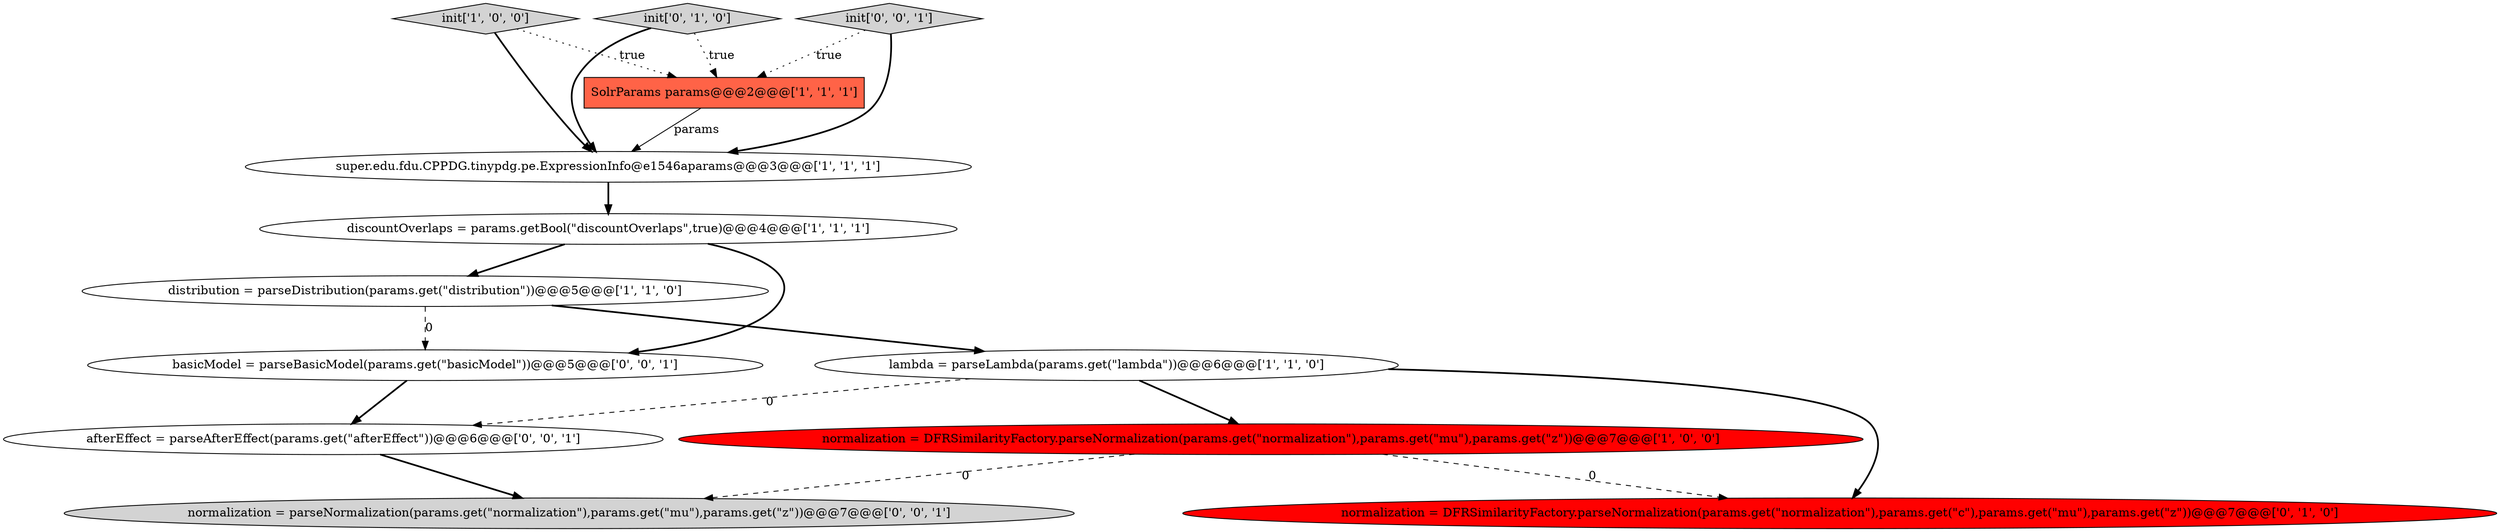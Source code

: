 digraph {
12 [style = filled, label = "normalization = parseNormalization(params.get(\"normalization\"),params.get(\"mu\"),params.get(\"z\"))@@@7@@@['0', '0', '1']", fillcolor = lightgray, shape = ellipse image = "AAA0AAABBB3BBB"];
0 [style = filled, label = "discountOverlaps = params.getBool(\"discountOverlaps\",true)@@@4@@@['1', '1', '1']", fillcolor = white, shape = ellipse image = "AAA0AAABBB1BBB"];
3 [style = filled, label = "init['1', '0', '0']", fillcolor = lightgray, shape = diamond image = "AAA0AAABBB1BBB"];
2 [style = filled, label = "distribution = parseDistribution(params.get(\"distribution\"))@@@5@@@['1', '1', '0']", fillcolor = white, shape = ellipse image = "AAA0AAABBB1BBB"];
5 [style = filled, label = "lambda = parseLambda(params.get(\"lambda\"))@@@6@@@['1', '1', '0']", fillcolor = white, shape = ellipse image = "AAA0AAABBB1BBB"];
10 [style = filled, label = "basicModel = parseBasicModel(params.get(\"basicModel\"))@@@5@@@['0', '0', '1']", fillcolor = white, shape = ellipse image = "AAA0AAABBB3BBB"];
4 [style = filled, label = "normalization = DFRSimilarityFactory.parseNormalization(params.get(\"normalization\"),params.get(\"mu\"),params.get(\"z\"))@@@7@@@['1', '0', '0']", fillcolor = red, shape = ellipse image = "AAA1AAABBB1BBB"];
7 [style = filled, label = "normalization = DFRSimilarityFactory.parseNormalization(params.get(\"normalization\"),params.get(\"c\"),params.get(\"mu\"),params.get(\"z\"))@@@7@@@['0', '1', '0']", fillcolor = red, shape = ellipse image = "AAA1AAABBB2BBB"];
8 [style = filled, label = "init['0', '1', '0']", fillcolor = lightgray, shape = diamond image = "AAA0AAABBB2BBB"];
1 [style = filled, label = "SolrParams params@@@2@@@['1', '1', '1']", fillcolor = tomato, shape = box image = "AAA0AAABBB1BBB"];
6 [style = filled, label = "super.edu.fdu.CPPDG.tinypdg.pe.ExpressionInfo@e1546aparams@@@3@@@['1', '1', '1']", fillcolor = white, shape = ellipse image = "AAA0AAABBB1BBB"];
9 [style = filled, label = "init['0', '0', '1']", fillcolor = lightgray, shape = diamond image = "AAA0AAABBB3BBB"];
11 [style = filled, label = "afterEffect = parseAfterEffect(params.get(\"afterEffect\"))@@@6@@@['0', '0', '1']", fillcolor = white, shape = ellipse image = "AAA0AAABBB3BBB"];
8->1 [style = dotted, label="true"];
5->7 [style = bold, label=""];
3->6 [style = bold, label=""];
0->10 [style = bold, label=""];
8->6 [style = bold, label=""];
6->0 [style = bold, label=""];
0->2 [style = bold, label=""];
11->12 [style = bold, label=""];
1->6 [style = solid, label="params"];
4->12 [style = dashed, label="0"];
5->11 [style = dashed, label="0"];
4->7 [style = dashed, label="0"];
3->1 [style = dotted, label="true"];
5->4 [style = bold, label=""];
2->10 [style = dashed, label="0"];
9->6 [style = bold, label=""];
2->5 [style = bold, label=""];
9->1 [style = dotted, label="true"];
10->11 [style = bold, label=""];
}
